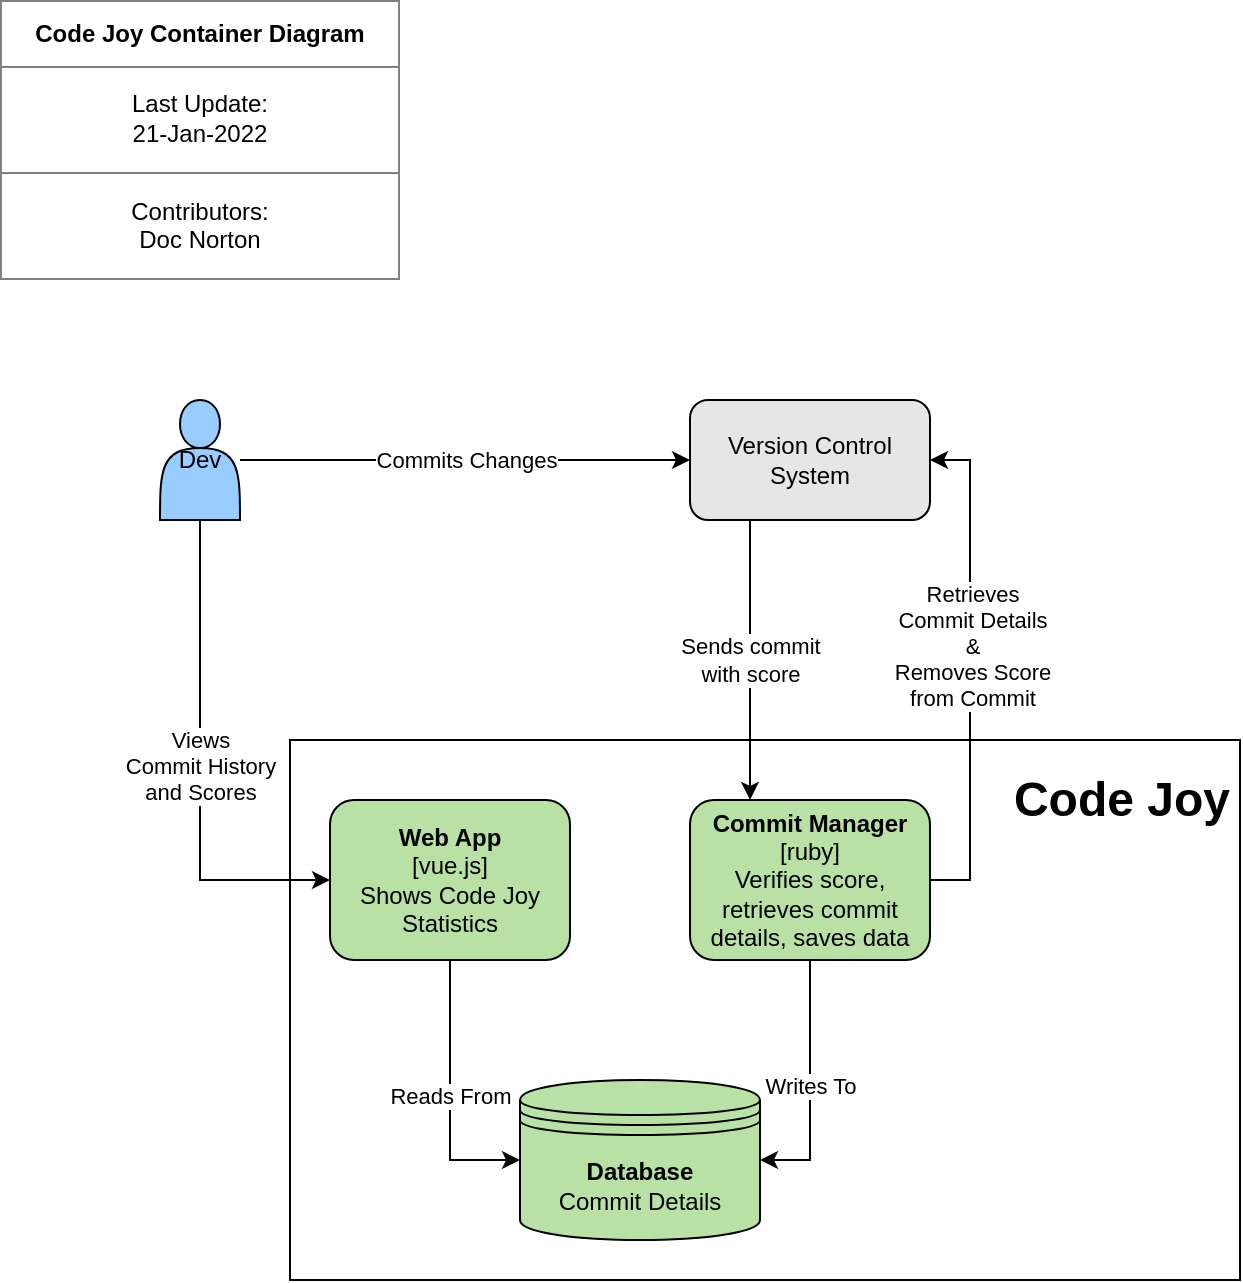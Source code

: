 <mxfile version="16.4.0" type="device"><diagram id="KIbqKsw_T564wyTM4v4r" name="Page-1"><mxGraphModel dx="1106" dy="822" grid="1" gridSize="10" guides="1" tooltips="1" connect="1" arrows="1" fold="1" page="1" pageScale="1" pageWidth="850" pageHeight="1100" math="0" shadow="0"><root><mxCell id="0"/><mxCell id="1" parent="0"/><mxCell id="dMd8fkRprQM18loSrGob-11" value="" style="rounded=0;whiteSpace=wrap;html=1;" vertex="1" parent="1"><mxGeometry x="185" y="410" width="475" height="270" as="geometry"/></mxCell><mxCell id="dMd8fkRprQM18loSrGob-1" value="Commits Changes" style="edgeStyle=orthogonalEdgeStyle;rounded=0;orthogonalLoop=1;jettySize=auto;html=1;" edge="1" parent="1" source="dMd8fkRprQM18loSrGob-3" target="dMd8fkRprQM18loSrGob-5"><mxGeometry relative="1" as="geometry"/></mxCell><mxCell id="dMd8fkRprQM18loSrGob-2" value="Views&lt;br&gt;Commit History&lt;br&gt;and Scores" style="edgeStyle=orthogonalEdgeStyle;rounded=0;orthogonalLoop=1;jettySize=auto;html=1;entryX=0;entryY=0.5;entryDx=0;entryDy=0;exitX=0.5;exitY=1;exitDx=0;exitDy=0;" edge="1" parent="1" source="dMd8fkRprQM18loSrGob-3" target="dMd8fkRprQM18loSrGob-13"><mxGeometry relative="1" as="geometry"/></mxCell><mxCell id="dMd8fkRprQM18loSrGob-3" value="Dev" style="shape=actor;whiteSpace=wrap;html=1;fillColor=#99CCFF;" vertex="1" parent="1"><mxGeometry x="120" y="240" width="40" height="60" as="geometry"/></mxCell><mxCell id="dMd8fkRprQM18loSrGob-4" value="Sends commit&lt;br&gt;with score" style="edgeStyle=orthogonalEdgeStyle;rounded=0;orthogonalLoop=1;jettySize=auto;html=1;exitX=0.25;exitY=1;exitDx=0;exitDy=0;entryX=0.25;entryY=0;entryDx=0;entryDy=0;" edge="1" parent="1" source="dMd8fkRprQM18loSrGob-5" target="dMd8fkRprQM18loSrGob-16"><mxGeometry relative="1" as="geometry"/></mxCell><mxCell id="dMd8fkRprQM18loSrGob-5" value="Version Control System" style="rounded=1;whiteSpace=wrap;html=1;fillColor=#E6E6E6;" vertex="1" parent="1"><mxGeometry x="385" y="240" width="120" height="60" as="geometry"/></mxCell><mxCell id="dMd8fkRprQM18loSrGob-6" style="edgeStyle=orthogonalEdgeStyle;rounded=0;orthogonalLoop=1;jettySize=auto;html=1;entryX=1;entryY=0.5;entryDx=0;entryDy=0;exitX=1;exitY=0.5;exitDx=0;exitDy=0;" edge="1" parent="1" source="dMd8fkRprQM18loSrGob-16" target="dMd8fkRprQM18loSrGob-5"><mxGeometry relative="1" as="geometry"/></mxCell><mxCell id="dMd8fkRprQM18loSrGob-7" value="Retrieves&lt;br&gt;Commit Details&lt;br&gt;&amp;amp;&lt;br&gt;Removes Score&lt;br&gt;from Commit" style="edgeLabel;html=1;align=center;verticalAlign=middle;resizable=0;points=[];" vertex="1" connectable="0" parent="dMd8fkRprQM18loSrGob-6"><mxGeometry x="0.236" y="-1" relative="1" as="geometry"><mxPoint y="17" as="offset"/></mxGeometry></mxCell><mxCell id="dMd8fkRprQM18loSrGob-9" value="&lt;table border=&quot;1&quot; width=&quot;100%&quot; cellpadding=&quot;4&quot; style=&quot;width: 100% ; height: 100% ; border-collapse: collapse&quot;&gt;&lt;tbody&gt;&lt;tr&gt;&lt;th align=&quot;center&quot;&gt;&lt;b&gt;Code Joy Container Diagram&lt;/b&gt;&lt;/th&gt;&lt;/tr&gt;&lt;tr&gt;&lt;td align=&quot;center&quot;&gt;Last Update:&lt;br&gt;21-Jan-2022&lt;/td&gt;&lt;/tr&gt;&lt;tr&gt;&lt;td align=&quot;center&quot;&gt;Contributors:&lt;br&gt;Doc Norton&lt;/td&gt;&lt;/tr&gt;&lt;/tbody&gt;&lt;/table&gt;" style="text;html=1;strokeColor=none;fillColor=none;overflow=fill;" vertex="1" parent="1"><mxGeometry x="40" y="40" width="200" height="140" as="geometry"/></mxCell><mxCell id="dMd8fkRprQM18loSrGob-12" value="&lt;h1&gt;Code Joy&lt;/h1&gt;" style="text;html=1;strokeColor=none;fillColor=none;spacing=5;spacingTop=-20;whiteSpace=wrap;overflow=hidden;rounded=0;align=right;" vertex="1" parent="1"><mxGeometry x="470" y="420" width="190" height="40" as="geometry"/></mxCell><mxCell id="dMd8fkRprQM18loSrGob-15" value="Reads From" style="edgeStyle=orthogonalEdgeStyle;rounded=0;orthogonalLoop=1;jettySize=auto;html=1;entryX=0;entryY=0.5;entryDx=0;entryDy=0;" edge="1" parent="1" source="dMd8fkRprQM18loSrGob-13" target="dMd8fkRprQM18loSrGob-14"><mxGeometry relative="1" as="geometry"/></mxCell><mxCell id="dMd8fkRprQM18loSrGob-13" value="&lt;b&gt;Web App&lt;br&gt;&lt;/b&gt;[vue.js]&lt;br&gt;Shows Code Joy Statistics" style="rounded=1;whiteSpace=wrap;html=1;fillColor=#B9E0A5;" vertex="1" parent="1"><mxGeometry x="205" y="440" width="120" height="80" as="geometry"/></mxCell><mxCell id="dMd8fkRprQM18loSrGob-14" value="&lt;b&gt;Database&lt;/b&gt;&lt;br&gt;Commit Details" style="shape=datastore;whiteSpace=wrap;html=1;fillColor=#B9E0A5;" vertex="1" parent="1"><mxGeometry x="300" y="580" width="120" height="80" as="geometry"/></mxCell><mxCell id="dMd8fkRprQM18loSrGob-18" value="Writes To" style="edgeStyle=orthogonalEdgeStyle;rounded=0;orthogonalLoop=1;jettySize=auto;html=1;entryX=1;entryY=0.5;entryDx=0;entryDy=0;" edge="1" parent="1" source="dMd8fkRprQM18loSrGob-16" target="dMd8fkRprQM18loSrGob-14"><mxGeometry relative="1" as="geometry"/></mxCell><mxCell id="dMd8fkRprQM18loSrGob-16" value="&lt;b&gt;Commit Manager&lt;br&gt;&lt;/b&gt;[ruby]&lt;br&gt;Verifies score, retrieves commit details, saves data" style="rounded=1;whiteSpace=wrap;html=1;fillColor=#B9E0A5;" vertex="1" parent="1"><mxGeometry x="385" y="440" width="120" height="80" as="geometry"/></mxCell></root></mxGraphModel></diagram></mxfile>